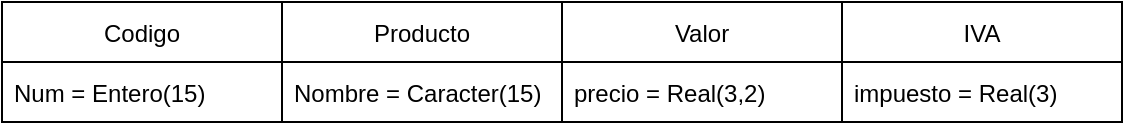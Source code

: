 <mxfile version="20.4.1" type="github">
  <diagram id="sgHZVb4Lc6Njn4X_Mks3" name="Página-1">
    <mxGraphModel dx="1108" dy="1623" grid="1" gridSize="10" guides="1" tooltips="1" connect="1" arrows="1" fold="1" page="1" pageScale="1" pageWidth="827" pageHeight="1169" math="0" shadow="0">
      <root>
        <mxCell id="0" />
        <mxCell id="1" parent="0" />
        <mxCell id="5EtV0ziW0a3PA3CSQ0F3-5" value="Codigo" style="swimlane;fontStyle=0;childLayout=stackLayout;horizontal=1;startSize=30;horizontalStack=0;resizeParent=1;resizeParentMax=0;resizeLast=0;collapsible=1;marginBottom=0;" vertex="1" parent="1">
          <mxGeometry y="-280" width="140" height="60" as="geometry" />
        </mxCell>
        <mxCell id="5EtV0ziW0a3PA3CSQ0F3-6" value="Num = Entero(15)" style="text;strokeColor=none;fillColor=none;align=left;verticalAlign=middle;spacingLeft=4;spacingRight=4;overflow=hidden;points=[[0,0.5],[1,0.5]];portConstraint=eastwest;rotatable=0;" vertex="1" parent="5EtV0ziW0a3PA3CSQ0F3-5">
          <mxGeometry y="30" width="140" height="30" as="geometry" />
        </mxCell>
        <mxCell id="5EtV0ziW0a3PA3CSQ0F3-19" value="Producto" style="swimlane;fontStyle=0;childLayout=stackLayout;horizontal=1;startSize=30;horizontalStack=0;resizeParent=1;resizeParentMax=0;resizeLast=0;collapsible=1;marginBottom=0;" vertex="1" parent="1">
          <mxGeometry x="140" y="-280" width="140" height="60" as="geometry" />
        </mxCell>
        <mxCell id="5EtV0ziW0a3PA3CSQ0F3-20" value="Nombre = Caracter(15)" style="text;strokeColor=none;fillColor=none;align=left;verticalAlign=middle;spacingLeft=4;spacingRight=4;overflow=hidden;points=[[0,0.5],[1,0.5]];portConstraint=eastwest;rotatable=0;" vertex="1" parent="5EtV0ziW0a3PA3CSQ0F3-19">
          <mxGeometry y="30" width="140" height="30" as="geometry" />
        </mxCell>
        <mxCell id="5EtV0ziW0a3PA3CSQ0F3-23" value="Valor" style="swimlane;fontStyle=0;childLayout=stackLayout;horizontal=1;startSize=30;horizontalStack=0;resizeParent=1;resizeParentMax=0;resizeLast=0;collapsible=1;marginBottom=0;" vertex="1" parent="1">
          <mxGeometry x="280" y="-280" width="140" height="60" as="geometry" />
        </mxCell>
        <mxCell id="5EtV0ziW0a3PA3CSQ0F3-24" value="precio = Real(3,2)" style="text;strokeColor=none;fillColor=none;align=left;verticalAlign=middle;spacingLeft=4;spacingRight=4;overflow=hidden;points=[[0,0.5],[1,0.5]];portConstraint=eastwest;rotatable=0;" vertex="1" parent="5EtV0ziW0a3PA3CSQ0F3-23">
          <mxGeometry y="30" width="140" height="30" as="geometry" />
        </mxCell>
        <mxCell id="5EtV0ziW0a3PA3CSQ0F3-27" value="IVA" style="swimlane;fontStyle=0;childLayout=stackLayout;horizontal=1;startSize=30;horizontalStack=0;resizeParent=1;resizeParentMax=0;resizeLast=0;collapsible=1;marginBottom=0;" vertex="1" parent="1">
          <mxGeometry x="420" y="-280" width="140" height="60" as="geometry" />
        </mxCell>
        <mxCell id="5EtV0ziW0a3PA3CSQ0F3-28" value="impuesto = Real(3)" style="text;strokeColor=none;fillColor=none;align=left;verticalAlign=middle;spacingLeft=4;spacingRight=4;overflow=hidden;points=[[0,0.5],[1,0.5]];portConstraint=eastwest;rotatable=0;" vertex="1" parent="5EtV0ziW0a3PA3CSQ0F3-27">
          <mxGeometry y="30" width="140" height="30" as="geometry" />
        </mxCell>
      </root>
    </mxGraphModel>
  </diagram>
</mxfile>
